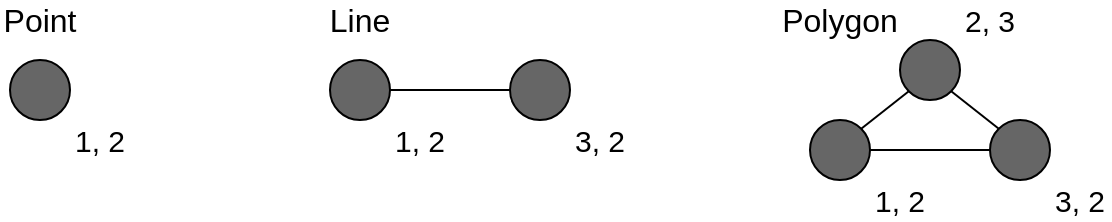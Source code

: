 <mxfile version="14.9.6" type="device"><diagram id="VaOVWFNEcu5kiicoT-mr" name="Page-1"><mxGraphModel dx="932" dy="574" grid="1" gridSize="10" guides="1" tooltips="1" connect="1" arrows="1" fold="1" page="1" pageScale="1" pageWidth="827" pageHeight="1169" math="0" shadow="0"><root><mxCell id="0"/><mxCell id="1" parent="0"/><mxCell id="hxQOfJ9cTvpeEgp8JN0h-1" value="" style="ellipse;whiteSpace=wrap;html=1;aspect=fixed;fillColor=#666666;" vertex="1" parent="1"><mxGeometry x="80" y="160" width="30" height="30" as="geometry"/></mxCell><mxCell id="hxQOfJ9cTvpeEgp8JN0h-2" value="&lt;font style=&quot;font-size: 15px&quot;&gt;1, 2&lt;/font&gt;" style="text;html=1;strokeColor=none;fillColor=none;align=center;verticalAlign=middle;whiteSpace=wrap;rounded=0;" vertex="1" parent="1"><mxGeometry x="110" y="190" width="30" height="20" as="geometry"/></mxCell><mxCell id="hxQOfJ9cTvpeEgp8JN0h-3" value="" style="ellipse;whiteSpace=wrap;html=1;aspect=fixed;fillColor=#666666;" vertex="1" parent="1"><mxGeometry x="240" y="160" width="30" height="30" as="geometry"/></mxCell><mxCell id="hxQOfJ9cTvpeEgp8JN0h-4" value="" style="ellipse;whiteSpace=wrap;html=1;aspect=fixed;fillColor=#666666;" vertex="1" parent="1"><mxGeometry x="330" y="160" width="30" height="30" as="geometry"/></mxCell><mxCell id="hxQOfJ9cTvpeEgp8JN0h-5" value="&lt;font style=&quot;font-size: 16px&quot;&gt;Point&lt;/font&gt;" style="text;html=1;strokeColor=none;fillColor=none;align=center;verticalAlign=middle;whiteSpace=wrap;rounded=0;" vertex="1" parent="1"><mxGeometry x="75" y="130" width="40" height="20" as="geometry"/></mxCell><mxCell id="hxQOfJ9cTvpeEgp8JN0h-6" value="&lt;font style=&quot;font-size: 16px&quot;&gt;Line&lt;/font&gt;" style="text;html=1;strokeColor=none;fillColor=none;align=center;verticalAlign=middle;whiteSpace=wrap;rounded=0;" vertex="1" parent="1"><mxGeometry x="235" y="130" width="40" height="20" as="geometry"/></mxCell><mxCell id="hxQOfJ9cTvpeEgp8JN0h-7" value="&lt;font style=&quot;font-size: 15px&quot;&gt;1, 2&lt;/font&gt;" style="text;html=1;strokeColor=none;fillColor=none;align=center;verticalAlign=middle;whiteSpace=wrap;rounded=0;" vertex="1" parent="1"><mxGeometry x="270" y="190" width="30" height="20" as="geometry"/></mxCell><mxCell id="hxQOfJ9cTvpeEgp8JN0h-8" value="&lt;font style=&quot;font-size: 15px&quot;&gt;3, 2&lt;/font&gt;" style="text;html=1;strokeColor=none;fillColor=none;align=center;verticalAlign=middle;whiteSpace=wrap;rounded=0;" vertex="1" parent="1"><mxGeometry x="360" y="190" width="30" height="20" as="geometry"/></mxCell><mxCell id="hxQOfJ9cTvpeEgp8JN0h-9" value="" style="endArrow=none;html=1;exitX=1;exitY=0.5;exitDx=0;exitDy=0;entryX=0;entryY=0.5;entryDx=0;entryDy=0;" edge="1" parent="1" source="hxQOfJ9cTvpeEgp8JN0h-3" target="hxQOfJ9cTvpeEgp8JN0h-4"><mxGeometry width="50" height="50" relative="1" as="geometry"><mxPoint x="390" y="300" as="sourcePoint"/><mxPoint x="440" y="250" as="targetPoint"/></mxGeometry></mxCell><mxCell id="hxQOfJ9cTvpeEgp8JN0h-10" value="" style="ellipse;whiteSpace=wrap;html=1;aspect=fixed;fillColor=#666666;" vertex="1" parent="1"><mxGeometry x="480" y="190" width="30" height="30" as="geometry"/></mxCell><mxCell id="hxQOfJ9cTvpeEgp8JN0h-11" value="" style="ellipse;whiteSpace=wrap;html=1;aspect=fixed;fillColor=#666666;" vertex="1" parent="1"><mxGeometry x="570" y="190" width="30" height="30" as="geometry"/></mxCell><mxCell id="hxQOfJ9cTvpeEgp8JN0h-12" value="&lt;font style=&quot;font-size: 16px&quot;&gt;Polygon&lt;/font&gt;" style="text;html=1;strokeColor=none;fillColor=none;align=center;verticalAlign=middle;whiteSpace=wrap;rounded=0;" vertex="1" parent="1"><mxGeometry x="460" y="130" width="70" height="20" as="geometry"/></mxCell><mxCell id="hxQOfJ9cTvpeEgp8JN0h-13" value="&lt;font style=&quot;font-size: 15px&quot;&gt;1, 2&lt;/font&gt;" style="text;html=1;strokeColor=none;fillColor=none;align=center;verticalAlign=middle;whiteSpace=wrap;rounded=0;" vertex="1" parent="1"><mxGeometry x="510" y="220" width="30" height="20" as="geometry"/></mxCell><mxCell id="hxQOfJ9cTvpeEgp8JN0h-14" value="&lt;font style=&quot;font-size: 15px&quot;&gt;3, 2&lt;/font&gt;" style="text;html=1;strokeColor=none;fillColor=none;align=center;verticalAlign=middle;whiteSpace=wrap;rounded=0;" vertex="1" parent="1"><mxGeometry x="600" y="220" width="30" height="20" as="geometry"/></mxCell><mxCell id="hxQOfJ9cTvpeEgp8JN0h-15" value="" style="endArrow=none;html=1;exitX=1;exitY=0.5;exitDx=0;exitDy=0;entryX=0;entryY=0.5;entryDx=0;entryDy=0;" edge="1" parent="1" source="hxQOfJ9cTvpeEgp8JN0h-10" target="hxQOfJ9cTvpeEgp8JN0h-11"><mxGeometry width="50" height="50" relative="1" as="geometry"><mxPoint x="630" y="330" as="sourcePoint"/><mxPoint x="680" y="280" as="targetPoint"/></mxGeometry></mxCell><mxCell id="hxQOfJ9cTvpeEgp8JN0h-16" value="" style="ellipse;whiteSpace=wrap;html=1;aspect=fixed;fillColor=#666666;" vertex="1" parent="1"><mxGeometry x="525" y="150" width="30" height="30" as="geometry"/></mxCell><mxCell id="hxQOfJ9cTvpeEgp8JN0h-17" value="" style="endArrow=none;html=1;entryX=0;entryY=1;entryDx=0;entryDy=0;exitX=1;exitY=0;exitDx=0;exitDy=0;" edge="1" parent="1" source="hxQOfJ9cTvpeEgp8JN0h-10" target="hxQOfJ9cTvpeEgp8JN0h-16"><mxGeometry width="50" height="50" relative="1" as="geometry"><mxPoint x="395" y="330" as="sourcePoint"/><mxPoint x="445" y="280" as="targetPoint"/></mxGeometry></mxCell><mxCell id="hxQOfJ9cTvpeEgp8JN0h-18" value="" style="endArrow=none;html=1;entryX=0;entryY=0;entryDx=0;entryDy=0;exitX=1;exitY=1;exitDx=0;exitDy=0;" edge="1" parent="1" source="hxQOfJ9cTvpeEgp8JN0h-16" target="hxQOfJ9cTvpeEgp8JN0h-11"><mxGeometry width="50" height="50" relative="1" as="geometry"><mxPoint x="395" y="330" as="sourcePoint"/><mxPoint x="445" y="280" as="targetPoint"/></mxGeometry></mxCell><mxCell id="hxQOfJ9cTvpeEgp8JN0h-19" value="&lt;font style=&quot;font-size: 15px&quot;&gt;2, 3&lt;/font&gt;" style="text;html=1;strokeColor=none;fillColor=none;align=center;verticalAlign=middle;whiteSpace=wrap;rounded=0;" vertex="1" parent="1"><mxGeometry x="555" y="130" width="30" height="20" as="geometry"/></mxCell></root></mxGraphModel></diagram></mxfile>